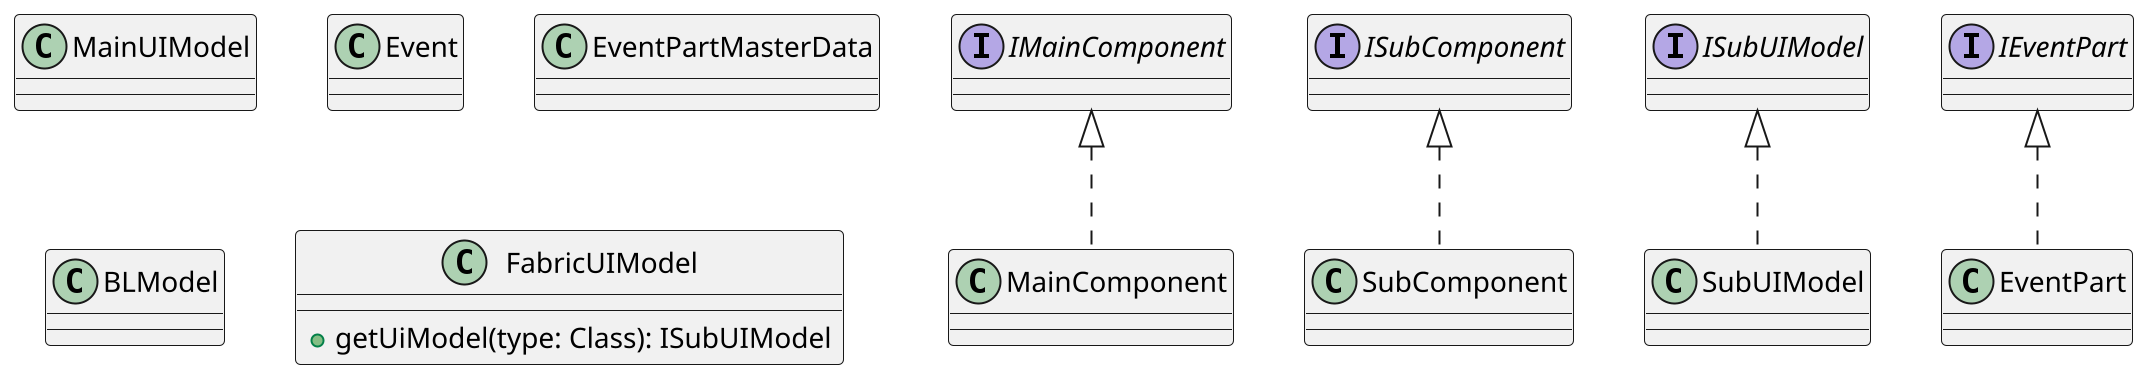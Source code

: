 @startuml "Use-Cases"
scale 2
skinparam packageStyle rect
skinparam defaultFontName "Arial"
top to bottom direction

'Page 1

class MainComponent implements IMainComponent
class SubComponent implements ISubComponent
class MainUIModel
class SubUIModel implements ISubUIModel 
class Event
class EventPart implements IEventPart
class EventPartMasterData
Class BLModel
class FabricUIModel {
    +getUiModel(type: Class): ISubUIModel
}

newpage
'Page 2

class PercistenceModel implements IPersistenceModel
class FabricPercistenceModel{
    +getPersistenceModel(type: Class)
}

interface IMainComponent<Event>
interface ISubComponent<EventPart EventPartMasterData>
interface ISubUIModel<EventPart EventPartMasterData>
interface IFabricUIModel
interface IEventPart
interface IPersistenceModel<EventPart>{
    +getMasterData(type: Type): EventPartMasterData
    +getUILanguageData(componentName: string, language: string): T extends IUILanguageData
}
interface IUILanguageData
    


interface IUIModel<M extends EventPartMasterData, L extends ILanguageData> {
    +getLanguageData(): T
    +getMasterData(): M
}

abstract class UIModel <EventPartMasterData, T extends IUILanguageData> implements IUIModel{
    -masterDataKeeper: IMasterDataKeeper
    -languageDataKeeper: ILanguageDataKeeper
}

MainComponent "1" *-- "many" SubComponent
MainUIModel "1" *-- "many" SubUIModel
FabricUIModel *-- MainUIModel
Event "1" *-- "many" EventPart


@enduml